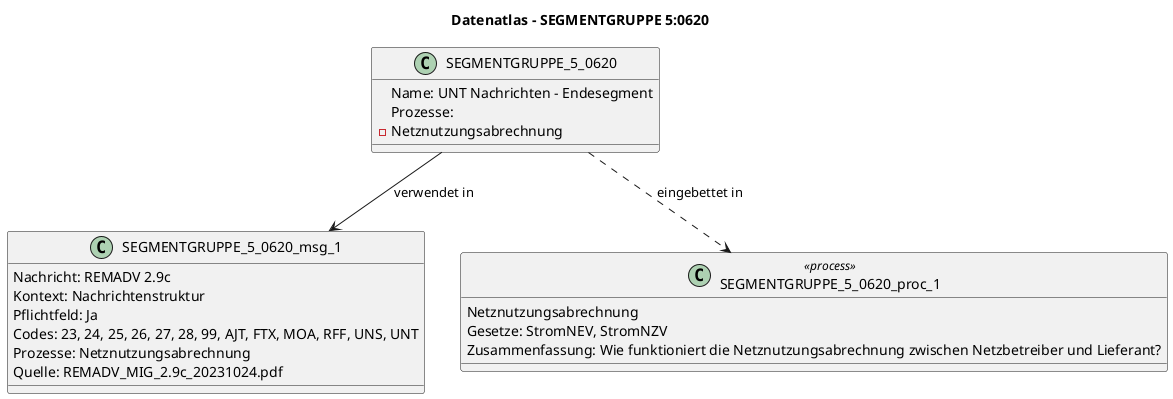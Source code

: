 @startuml
title Datenatlas – SEGMENTGRUPPE 5:0620
class SEGMENTGRUPPE_5_0620 {
  Name: UNT Nachrichten - Endesegment
  Prozesse:
    - Netznutzungsabrechnung
}
class SEGMENTGRUPPE_5_0620_msg_1 {
  Nachricht: REMADV 2.9c
  Kontext: Nachrichtenstruktur
  Pflichtfeld: Ja
  Codes: 23, 24, 25, 26, 27, 28, 99, AJT, FTX, MOA, RFF, UNS, UNT
  Prozesse: Netznutzungsabrechnung
  Quelle: REMADV_MIG_2.9c_20231024.pdf
}
SEGMENTGRUPPE_5_0620 --> SEGMENTGRUPPE_5_0620_msg_1 : verwendet in
class SEGMENTGRUPPE_5_0620_proc_1 <<process>> {
  Netznutzungsabrechnung
  Gesetze: StromNEV, StromNZV
  Zusammenfassung: Wie funktioniert die Netznutzungsabrechnung zwischen Netzbetreiber und Lieferant?
}
SEGMENTGRUPPE_5_0620 ..> SEGMENTGRUPPE_5_0620_proc_1 : eingebettet in
@enduml